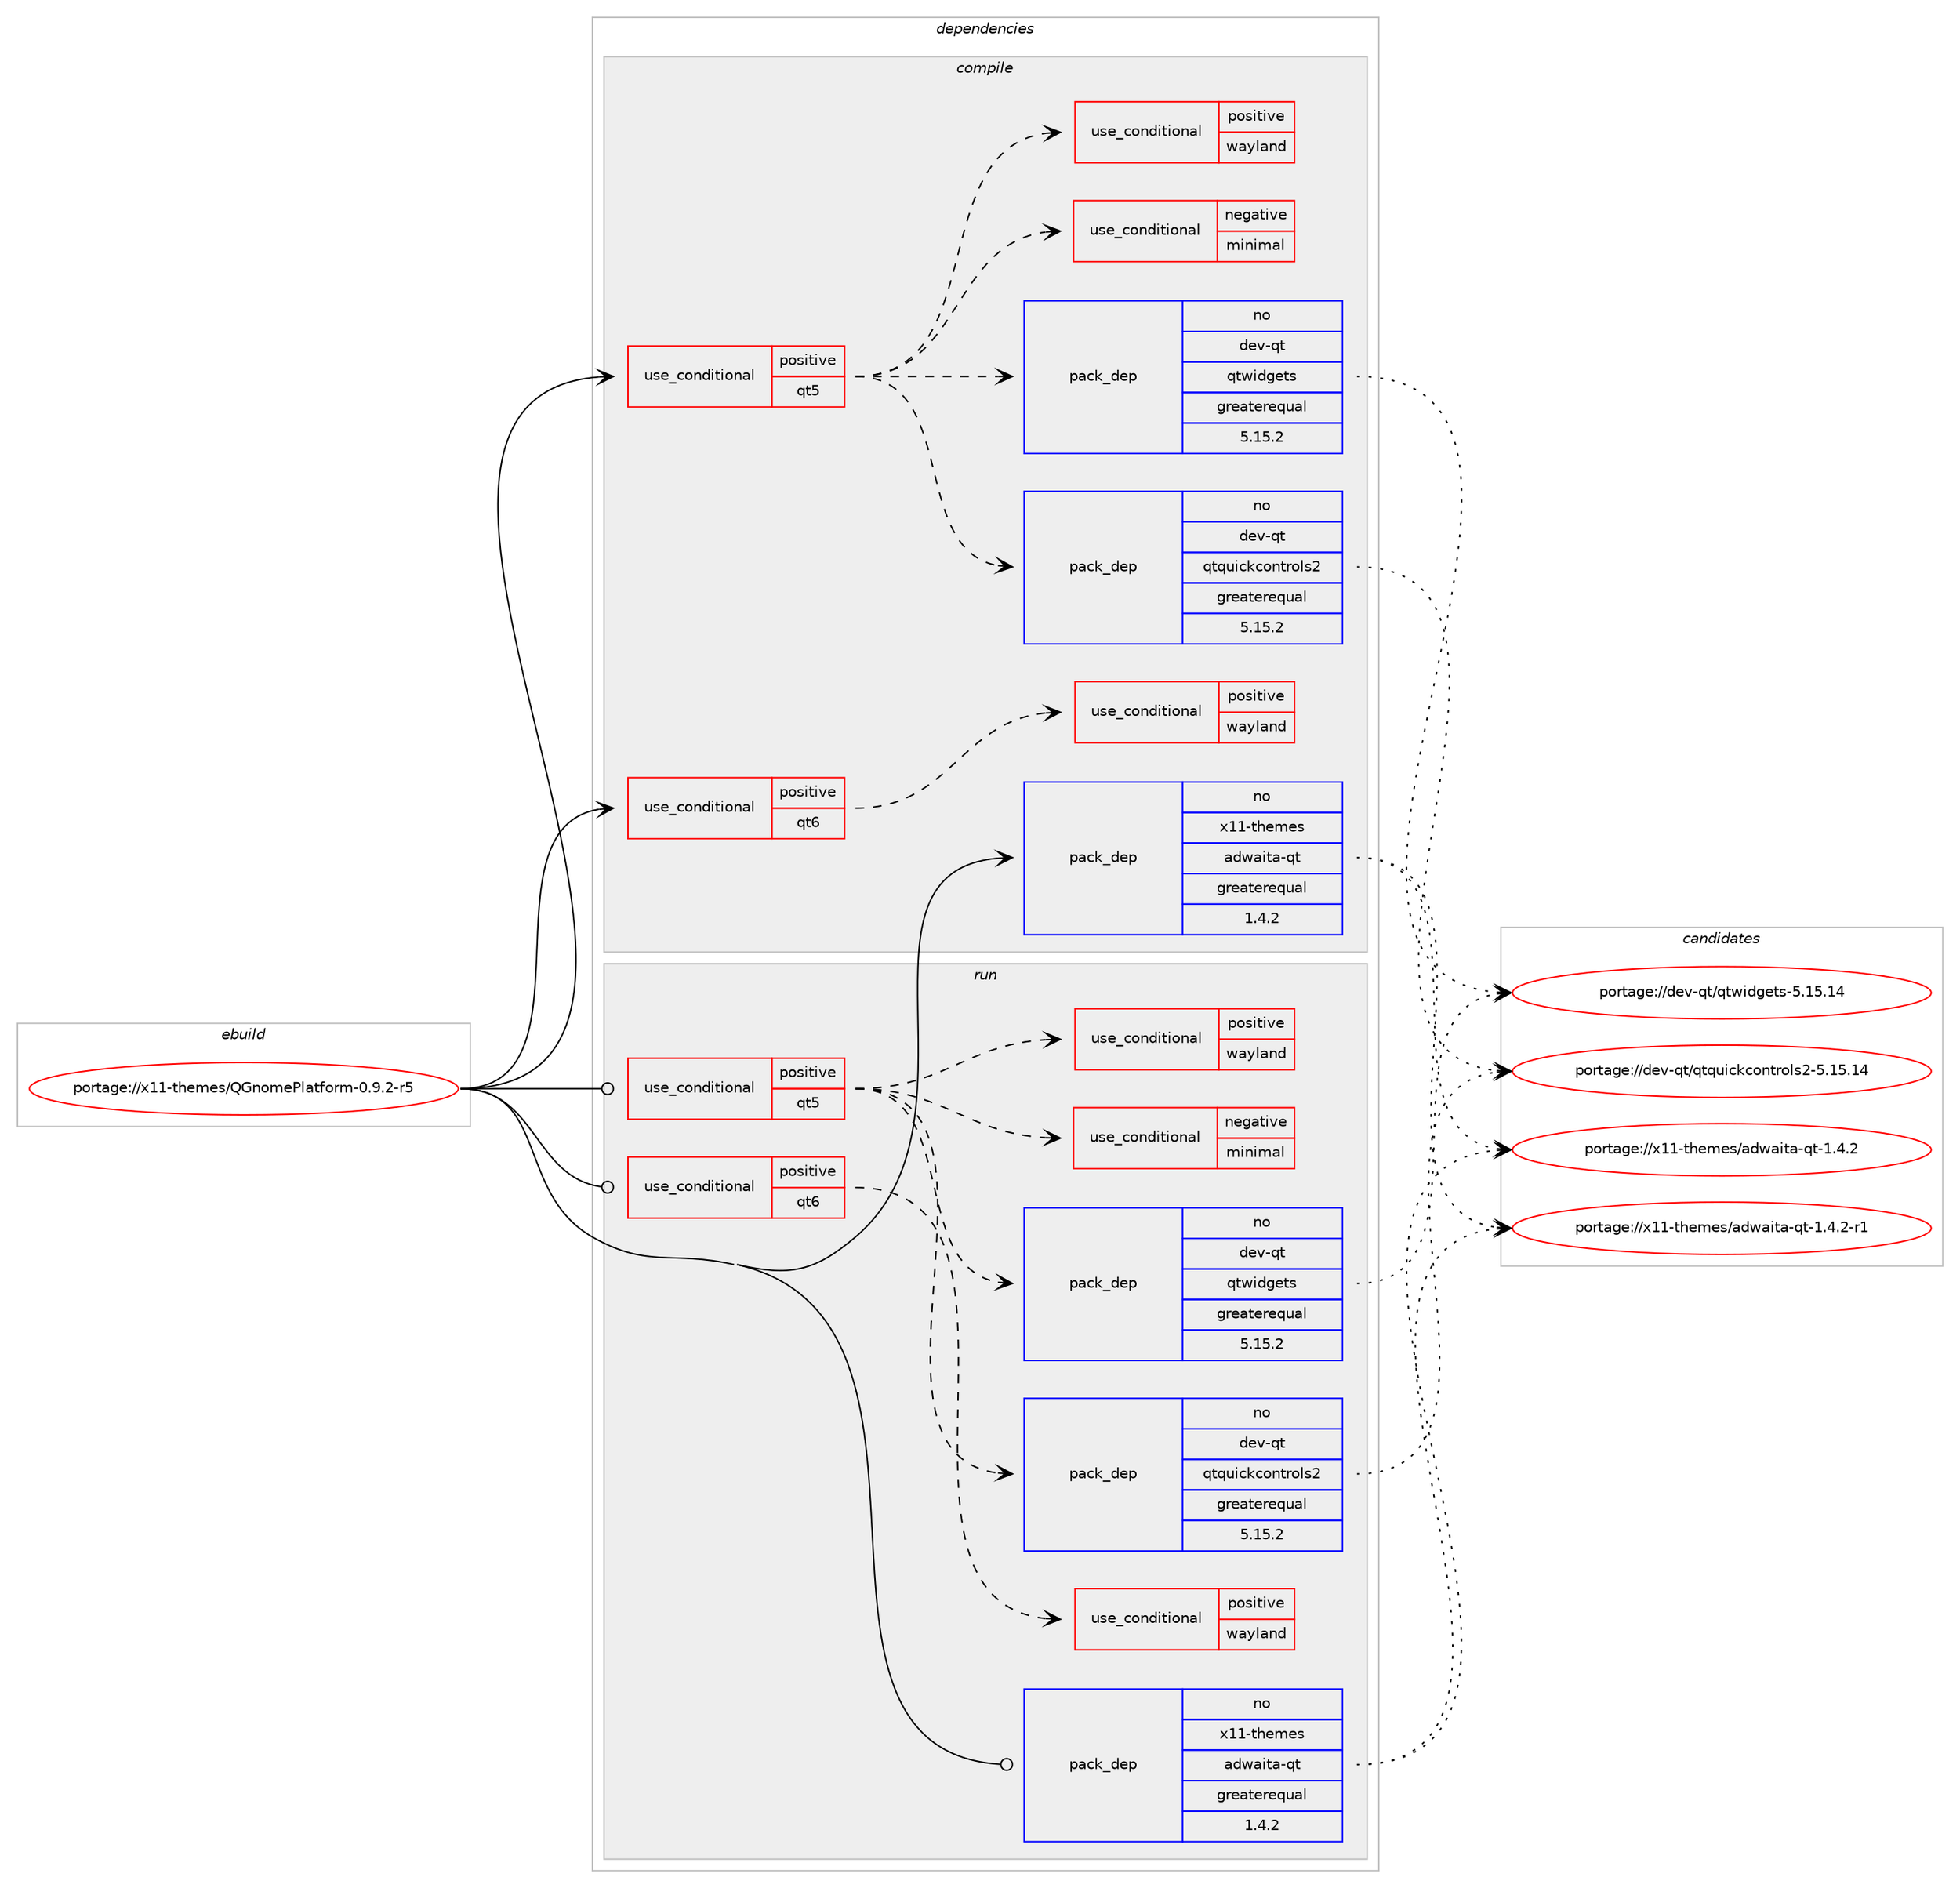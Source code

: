 digraph prolog {

# *************
# Graph options
# *************

newrank=true;
concentrate=true;
compound=true;
graph [rankdir=LR,fontname=Helvetica,fontsize=10,ranksep=1.5];#, ranksep=2.5, nodesep=0.2];
edge  [arrowhead=vee];
node  [fontname=Helvetica,fontsize=10];

# **********
# The ebuild
# **********

subgraph cluster_leftcol {
color=gray;
rank=same;
label=<<i>ebuild</i>>;
id [label="portage://x11-themes/QGnomePlatform-0.9.2-r5", color=red, width=4, href="../x11-themes/QGnomePlatform-0.9.2-r5.svg"];
}

# ****************
# The dependencies
# ****************

subgraph cluster_midcol {
color=gray;
label=<<i>dependencies</i>>;
subgraph cluster_compile {
fillcolor="#eeeeee";
style=filled;
label=<<i>compile</i>>;
subgraph cond120285 {
dependency231393 [label=<<TABLE BORDER="0" CELLBORDER="1" CELLSPACING="0" CELLPADDING="4"><TR><TD ROWSPAN="3" CELLPADDING="10">use_conditional</TD></TR><TR><TD>positive</TD></TR><TR><TD>qt5</TD></TR></TABLE>>, shape=none, color=red];
# *** BEGIN UNKNOWN DEPENDENCY TYPE (TODO) ***
# dependency231393 -> package_dependency(portage://x11-themes/QGnomePlatform-0.9.2-r5,install,no,dev-qt,qtdbus,none,[,,],[slot(5),equal],[])
# *** END UNKNOWN DEPENDENCY TYPE (TODO) ***

subgraph pack107764 {
dependency231394 [label=<<TABLE BORDER="0" CELLBORDER="1" CELLSPACING="0" CELLPADDING="4" WIDTH="220"><TR><TD ROWSPAN="6" CELLPADDING="30">pack_dep</TD></TR><TR><TD WIDTH="110">no</TD></TR><TR><TD>dev-qt</TD></TR><TR><TD>qtquickcontrols2</TD></TR><TR><TD>greaterequal</TD></TR><TR><TD>5.15.2</TD></TR></TABLE>>, shape=none, color=blue];
}
dependency231393:e -> dependency231394:w [weight=20,style="dashed",arrowhead="vee"];
subgraph pack107765 {
dependency231395 [label=<<TABLE BORDER="0" CELLBORDER="1" CELLSPACING="0" CELLPADDING="4" WIDTH="220"><TR><TD ROWSPAN="6" CELLPADDING="30">pack_dep</TD></TR><TR><TD WIDTH="110">no</TD></TR><TR><TD>dev-qt</TD></TR><TR><TD>qtwidgets</TD></TR><TR><TD>greaterequal</TD></TR><TR><TD>5.15.2</TD></TR></TABLE>>, shape=none, color=blue];
}
dependency231393:e -> dependency231395:w [weight=20,style="dashed",arrowhead="vee"];
subgraph cond120286 {
dependency231396 [label=<<TABLE BORDER="0" CELLBORDER="1" CELLSPACING="0" CELLPADDING="4"><TR><TD ROWSPAN="3" CELLPADDING="10">use_conditional</TD></TR><TR><TD>negative</TD></TR><TR><TD>minimal</TD></TR></TABLE>>, shape=none, color=red];
# *** BEGIN UNKNOWN DEPENDENCY TYPE (TODO) ***
# dependency231396 -> package_dependency(portage://x11-themes/QGnomePlatform-0.9.2-r5,install,no,kde-frameworks,qqc2-desktop-style,none,[,,],[slot(5),equal],[])
# *** END UNKNOWN DEPENDENCY TYPE (TODO) ***

}
dependency231393:e -> dependency231396:w [weight=20,style="dashed",arrowhead="vee"];
subgraph cond120287 {
dependency231397 [label=<<TABLE BORDER="0" CELLBORDER="1" CELLSPACING="0" CELLPADDING="4"><TR><TD ROWSPAN="3" CELLPADDING="10">use_conditional</TD></TR><TR><TD>positive</TD></TR><TR><TD>wayland</TD></TR></TABLE>>, shape=none, color=red];
# *** BEGIN UNKNOWN DEPENDENCY TYPE (TODO) ***
# dependency231397 -> package_dependency(portage://x11-themes/QGnomePlatform-0.9.2-r5,install,no,dev-qt,qtwayland,none,[,,],[slot(5),equal],[])
# *** END UNKNOWN DEPENDENCY TYPE (TODO) ***

}
dependency231393:e -> dependency231397:w [weight=20,style="dashed",arrowhead="vee"];
}
id:e -> dependency231393:w [weight=20,style="solid",arrowhead="vee"];
subgraph cond120288 {
dependency231398 [label=<<TABLE BORDER="0" CELLBORDER="1" CELLSPACING="0" CELLPADDING="4"><TR><TD ROWSPAN="3" CELLPADDING="10">use_conditional</TD></TR><TR><TD>positive</TD></TR><TR><TD>qt6</TD></TR></TABLE>>, shape=none, color=red];
# *** BEGIN UNKNOWN DEPENDENCY TYPE (TODO) ***
# dependency231398 -> package_dependency(portage://x11-themes/QGnomePlatform-0.9.2-r5,install,no,dev-qt,qtbase,none,[,,],[slot(6),equal],[use(enable(dbus),none),use(enable(gui),none),use(enable(widgets),none)])
# *** END UNKNOWN DEPENDENCY TYPE (TODO) ***

# *** BEGIN UNKNOWN DEPENDENCY TYPE (TODO) ***
# dependency231398 -> package_dependency(portage://x11-themes/QGnomePlatform-0.9.2-r5,install,no,dev-qt,qtdeclarative,none,[,,],[slot(6),equal],[])
# *** END UNKNOWN DEPENDENCY TYPE (TODO) ***

subgraph cond120289 {
dependency231399 [label=<<TABLE BORDER="0" CELLBORDER="1" CELLSPACING="0" CELLPADDING="4"><TR><TD ROWSPAN="3" CELLPADDING="10">use_conditional</TD></TR><TR><TD>positive</TD></TR><TR><TD>wayland</TD></TR></TABLE>>, shape=none, color=red];
# *** BEGIN UNKNOWN DEPENDENCY TYPE (TODO) ***
# dependency231399 -> package_dependency(portage://x11-themes/QGnomePlatform-0.9.2-r5,install,no,dev-qt,qtwayland,none,[,,],[slot(6),equal],[])
# *** END UNKNOWN DEPENDENCY TYPE (TODO) ***

}
dependency231398:e -> dependency231399:w [weight=20,style="dashed",arrowhead="vee"];
}
id:e -> dependency231398:w [weight=20,style="solid",arrowhead="vee"];
# *** BEGIN UNKNOWN DEPENDENCY TYPE (TODO) ***
# id -> package_dependency(portage://x11-themes/QGnomePlatform-0.9.2-r5,install,no,gnome-base,gsettings-desktop-schemas,none,[,,],[],[])
# *** END UNKNOWN DEPENDENCY TYPE (TODO) ***

# *** BEGIN UNKNOWN DEPENDENCY TYPE (TODO) ***
# id -> package_dependency(portage://x11-themes/QGnomePlatform-0.9.2-r5,install,no,sys-apps,xdg-desktop-portal,none,[,,],[],[])
# *** END UNKNOWN DEPENDENCY TYPE (TODO) ***

# *** BEGIN UNKNOWN DEPENDENCY TYPE (TODO) ***
# id -> package_dependency(portage://x11-themes/QGnomePlatform-0.9.2-r5,install,no,x11-libs,gtk+,none,[,,],[slot(3)],[])
# *** END UNKNOWN DEPENDENCY TYPE (TODO) ***

subgraph pack107766 {
dependency231400 [label=<<TABLE BORDER="0" CELLBORDER="1" CELLSPACING="0" CELLPADDING="4" WIDTH="220"><TR><TD ROWSPAN="6" CELLPADDING="30">pack_dep</TD></TR><TR><TD WIDTH="110">no</TD></TR><TR><TD>x11-themes</TD></TR><TR><TD>adwaita-qt</TD></TR><TR><TD>greaterequal</TD></TR><TR><TD>1.4.2</TD></TR></TABLE>>, shape=none, color=blue];
}
id:e -> dependency231400:w [weight=20,style="solid",arrowhead="vee"];
}
subgraph cluster_compileandrun {
fillcolor="#eeeeee";
style=filled;
label=<<i>compile and run</i>>;
}
subgraph cluster_run {
fillcolor="#eeeeee";
style=filled;
label=<<i>run</i>>;
subgraph cond120290 {
dependency231401 [label=<<TABLE BORDER="0" CELLBORDER="1" CELLSPACING="0" CELLPADDING="4"><TR><TD ROWSPAN="3" CELLPADDING="10">use_conditional</TD></TR><TR><TD>positive</TD></TR><TR><TD>qt5</TD></TR></TABLE>>, shape=none, color=red];
# *** BEGIN UNKNOWN DEPENDENCY TYPE (TODO) ***
# dependency231401 -> package_dependency(portage://x11-themes/QGnomePlatform-0.9.2-r5,run,no,dev-qt,qtdbus,none,[,,],[slot(5),equal],[])
# *** END UNKNOWN DEPENDENCY TYPE (TODO) ***

subgraph pack107767 {
dependency231402 [label=<<TABLE BORDER="0" CELLBORDER="1" CELLSPACING="0" CELLPADDING="4" WIDTH="220"><TR><TD ROWSPAN="6" CELLPADDING="30">pack_dep</TD></TR><TR><TD WIDTH="110">no</TD></TR><TR><TD>dev-qt</TD></TR><TR><TD>qtquickcontrols2</TD></TR><TR><TD>greaterequal</TD></TR><TR><TD>5.15.2</TD></TR></TABLE>>, shape=none, color=blue];
}
dependency231401:e -> dependency231402:w [weight=20,style="dashed",arrowhead="vee"];
subgraph pack107768 {
dependency231403 [label=<<TABLE BORDER="0" CELLBORDER="1" CELLSPACING="0" CELLPADDING="4" WIDTH="220"><TR><TD ROWSPAN="6" CELLPADDING="30">pack_dep</TD></TR><TR><TD WIDTH="110">no</TD></TR><TR><TD>dev-qt</TD></TR><TR><TD>qtwidgets</TD></TR><TR><TD>greaterequal</TD></TR><TR><TD>5.15.2</TD></TR></TABLE>>, shape=none, color=blue];
}
dependency231401:e -> dependency231403:w [weight=20,style="dashed",arrowhead="vee"];
subgraph cond120291 {
dependency231404 [label=<<TABLE BORDER="0" CELLBORDER="1" CELLSPACING="0" CELLPADDING="4"><TR><TD ROWSPAN="3" CELLPADDING="10">use_conditional</TD></TR><TR><TD>negative</TD></TR><TR><TD>minimal</TD></TR></TABLE>>, shape=none, color=red];
# *** BEGIN UNKNOWN DEPENDENCY TYPE (TODO) ***
# dependency231404 -> package_dependency(portage://x11-themes/QGnomePlatform-0.9.2-r5,run,no,kde-frameworks,qqc2-desktop-style,none,[,,],[slot(5),equal],[])
# *** END UNKNOWN DEPENDENCY TYPE (TODO) ***

}
dependency231401:e -> dependency231404:w [weight=20,style="dashed",arrowhead="vee"];
subgraph cond120292 {
dependency231405 [label=<<TABLE BORDER="0" CELLBORDER="1" CELLSPACING="0" CELLPADDING="4"><TR><TD ROWSPAN="3" CELLPADDING="10">use_conditional</TD></TR><TR><TD>positive</TD></TR><TR><TD>wayland</TD></TR></TABLE>>, shape=none, color=red];
# *** BEGIN UNKNOWN DEPENDENCY TYPE (TODO) ***
# dependency231405 -> package_dependency(portage://x11-themes/QGnomePlatform-0.9.2-r5,run,no,dev-qt,qtwayland,none,[,,],[slot(5),equal],[])
# *** END UNKNOWN DEPENDENCY TYPE (TODO) ***

}
dependency231401:e -> dependency231405:w [weight=20,style="dashed",arrowhead="vee"];
}
id:e -> dependency231401:w [weight=20,style="solid",arrowhead="odot"];
subgraph cond120293 {
dependency231406 [label=<<TABLE BORDER="0" CELLBORDER="1" CELLSPACING="0" CELLPADDING="4"><TR><TD ROWSPAN="3" CELLPADDING="10">use_conditional</TD></TR><TR><TD>positive</TD></TR><TR><TD>qt6</TD></TR></TABLE>>, shape=none, color=red];
# *** BEGIN UNKNOWN DEPENDENCY TYPE (TODO) ***
# dependency231406 -> package_dependency(portage://x11-themes/QGnomePlatform-0.9.2-r5,run,no,dev-qt,qtbase,none,[,,],[slot(6),equal],[use(enable(dbus),none),use(enable(gui),none),use(enable(widgets),none)])
# *** END UNKNOWN DEPENDENCY TYPE (TODO) ***

# *** BEGIN UNKNOWN DEPENDENCY TYPE (TODO) ***
# dependency231406 -> package_dependency(portage://x11-themes/QGnomePlatform-0.9.2-r5,run,no,dev-qt,qtdeclarative,none,[,,],[slot(6),equal],[])
# *** END UNKNOWN DEPENDENCY TYPE (TODO) ***

subgraph cond120294 {
dependency231407 [label=<<TABLE BORDER="0" CELLBORDER="1" CELLSPACING="0" CELLPADDING="4"><TR><TD ROWSPAN="3" CELLPADDING="10">use_conditional</TD></TR><TR><TD>positive</TD></TR><TR><TD>wayland</TD></TR></TABLE>>, shape=none, color=red];
# *** BEGIN UNKNOWN DEPENDENCY TYPE (TODO) ***
# dependency231407 -> package_dependency(portage://x11-themes/QGnomePlatform-0.9.2-r5,run,no,dev-qt,qtwayland,none,[,,],[slot(6),equal],[])
# *** END UNKNOWN DEPENDENCY TYPE (TODO) ***

}
dependency231406:e -> dependency231407:w [weight=20,style="dashed",arrowhead="vee"];
}
id:e -> dependency231406:w [weight=20,style="solid",arrowhead="odot"];
# *** BEGIN UNKNOWN DEPENDENCY TYPE (TODO) ***
# id -> package_dependency(portage://x11-themes/QGnomePlatform-0.9.2-r5,run,no,gnome-base,gsettings-desktop-schemas,none,[,,],[],[])
# *** END UNKNOWN DEPENDENCY TYPE (TODO) ***

# *** BEGIN UNKNOWN DEPENDENCY TYPE (TODO) ***
# id -> package_dependency(portage://x11-themes/QGnomePlatform-0.9.2-r5,run,no,sys-apps,xdg-desktop-portal,none,[,,],[],[])
# *** END UNKNOWN DEPENDENCY TYPE (TODO) ***

# *** BEGIN UNKNOWN DEPENDENCY TYPE (TODO) ***
# id -> package_dependency(portage://x11-themes/QGnomePlatform-0.9.2-r5,run,no,x11-libs,gtk+,none,[,,],[slot(3)],[])
# *** END UNKNOWN DEPENDENCY TYPE (TODO) ***

subgraph pack107769 {
dependency231408 [label=<<TABLE BORDER="0" CELLBORDER="1" CELLSPACING="0" CELLPADDING="4" WIDTH="220"><TR><TD ROWSPAN="6" CELLPADDING="30">pack_dep</TD></TR><TR><TD WIDTH="110">no</TD></TR><TR><TD>x11-themes</TD></TR><TR><TD>adwaita-qt</TD></TR><TR><TD>greaterequal</TD></TR><TR><TD>1.4.2</TD></TR></TABLE>>, shape=none, color=blue];
}
id:e -> dependency231408:w [weight=20,style="solid",arrowhead="odot"];
}
}

# **************
# The candidates
# **************

subgraph cluster_choices {
rank=same;
color=gray;
label=<<i>candidates</i>>;

subgraph choice107764 {
color=black;
nodesep=1;
choice10010111845113116471131161131171059910799111110116114111108115504553464953464952 [label="portage://dev-qt/qtquickcontrols2-5.15.14", color=red, width=4,href="../dev-qt/qtquickcontrols2-5.15.14.svg"];
dependency231394:e -> choice10010111845113116471131161131171059910799111110116114111108115504553464953464952:w [style=dotted,weight="100"];
}
subgraph choice107765 {
color=black;
nodesep=1;
choice10010111845113116471131161191051001031011161154553464953464952 [label="portage://dev-qt/qtwidgets-5.15.14", color=red, width=4,href="../dev-qt/qtwidgets-5.15.14.svg"];
dependency231395:e -> choice10010111845113116471131161191051001031011161154553464953464952:w [style=dotted,weight="100"];
}
subgraph choice107766 {
color=black;
nodesep=1;
choice1204949451161041011091011154797100119971051169745113116454946524650 [label="portage://x11-themes/adwaita-qt-1.4.2", color=red, width=4,href="../x11-themes/adwaita-qt-1.4.2.svg"];
choice12049494511610410110910111547971001199710511697451131164549465246504511449 [label="portage://x11-themes/adwaita-qt-1.4.2-r1", color=red, width=4,href="../x11-themes/adwaita-qt-1.4.2-r1.svg"];
dependency231400:e -> choice1204949451161041011091011154797100119971051169745113116454946524650:w [style=dotted,weight="100"];
dependency231400:e -> choice12049494511610410110910111547971001199710511697451131164549465246504511449:w [style=dotted,weight="100"];
}
subgraph choice107767 {
color=black;
nodesep=1;
choice10010111845113116471131161131171059910799111110116114111108115504553464953464952 [label="portage://dev-qt/qtquickcontrols2-5.15.14", color=red, width=4,href="../dev-qt/qtquickcontrols2-5.15.14.svg"];
dependency231402:e -> choice10010111845113116471131161131171059910799111110116114111108115504553464953464952:w [style=dotted,weight="100"];
}
subgraph choice107768 {
color=black;
nodesep=1;
choice10010111845113116471131161191051001031011161154553464953464952 [label="portage://dev-qt/qtwidgets-5.15.14", color=red, width=4,href="../dev-qt/qtwidgets-5.15.14.svg"];
dependency231403:e -> choice10010111845113116471131161191051001031011161154553464953464952:w [style=dotted,weight="100"];
}
subgraph choice107769 {
color=black;
nodesep=1;
choice1204949451161041011091011154797100119971051169745113116454946524650 [label="portage://x11-themes/adwaita-qt-1.4.2", color=red, width=4,href="../x11-themes/adwaita-qt-1.4.2.svg"];
choice12049494511610410110910111547971001199710511697451131164549465246504511449 [label="portage://x11-themes/adwaita-qt-1.4.2-r1", color=red, width=4,href="../x11-themes/adwaita-qt-1.4.2-r1.svg"];
dependency231408:e -> choice1204949451161041011091011154797100119971051169745113116454946524650:w [style=dotted,weight="100"];
dependency231408:e -> choice12049494511610410110910111547971001199710511697451131164549465246504511449:w [style=dotted,weight="100"];
}
}

}
